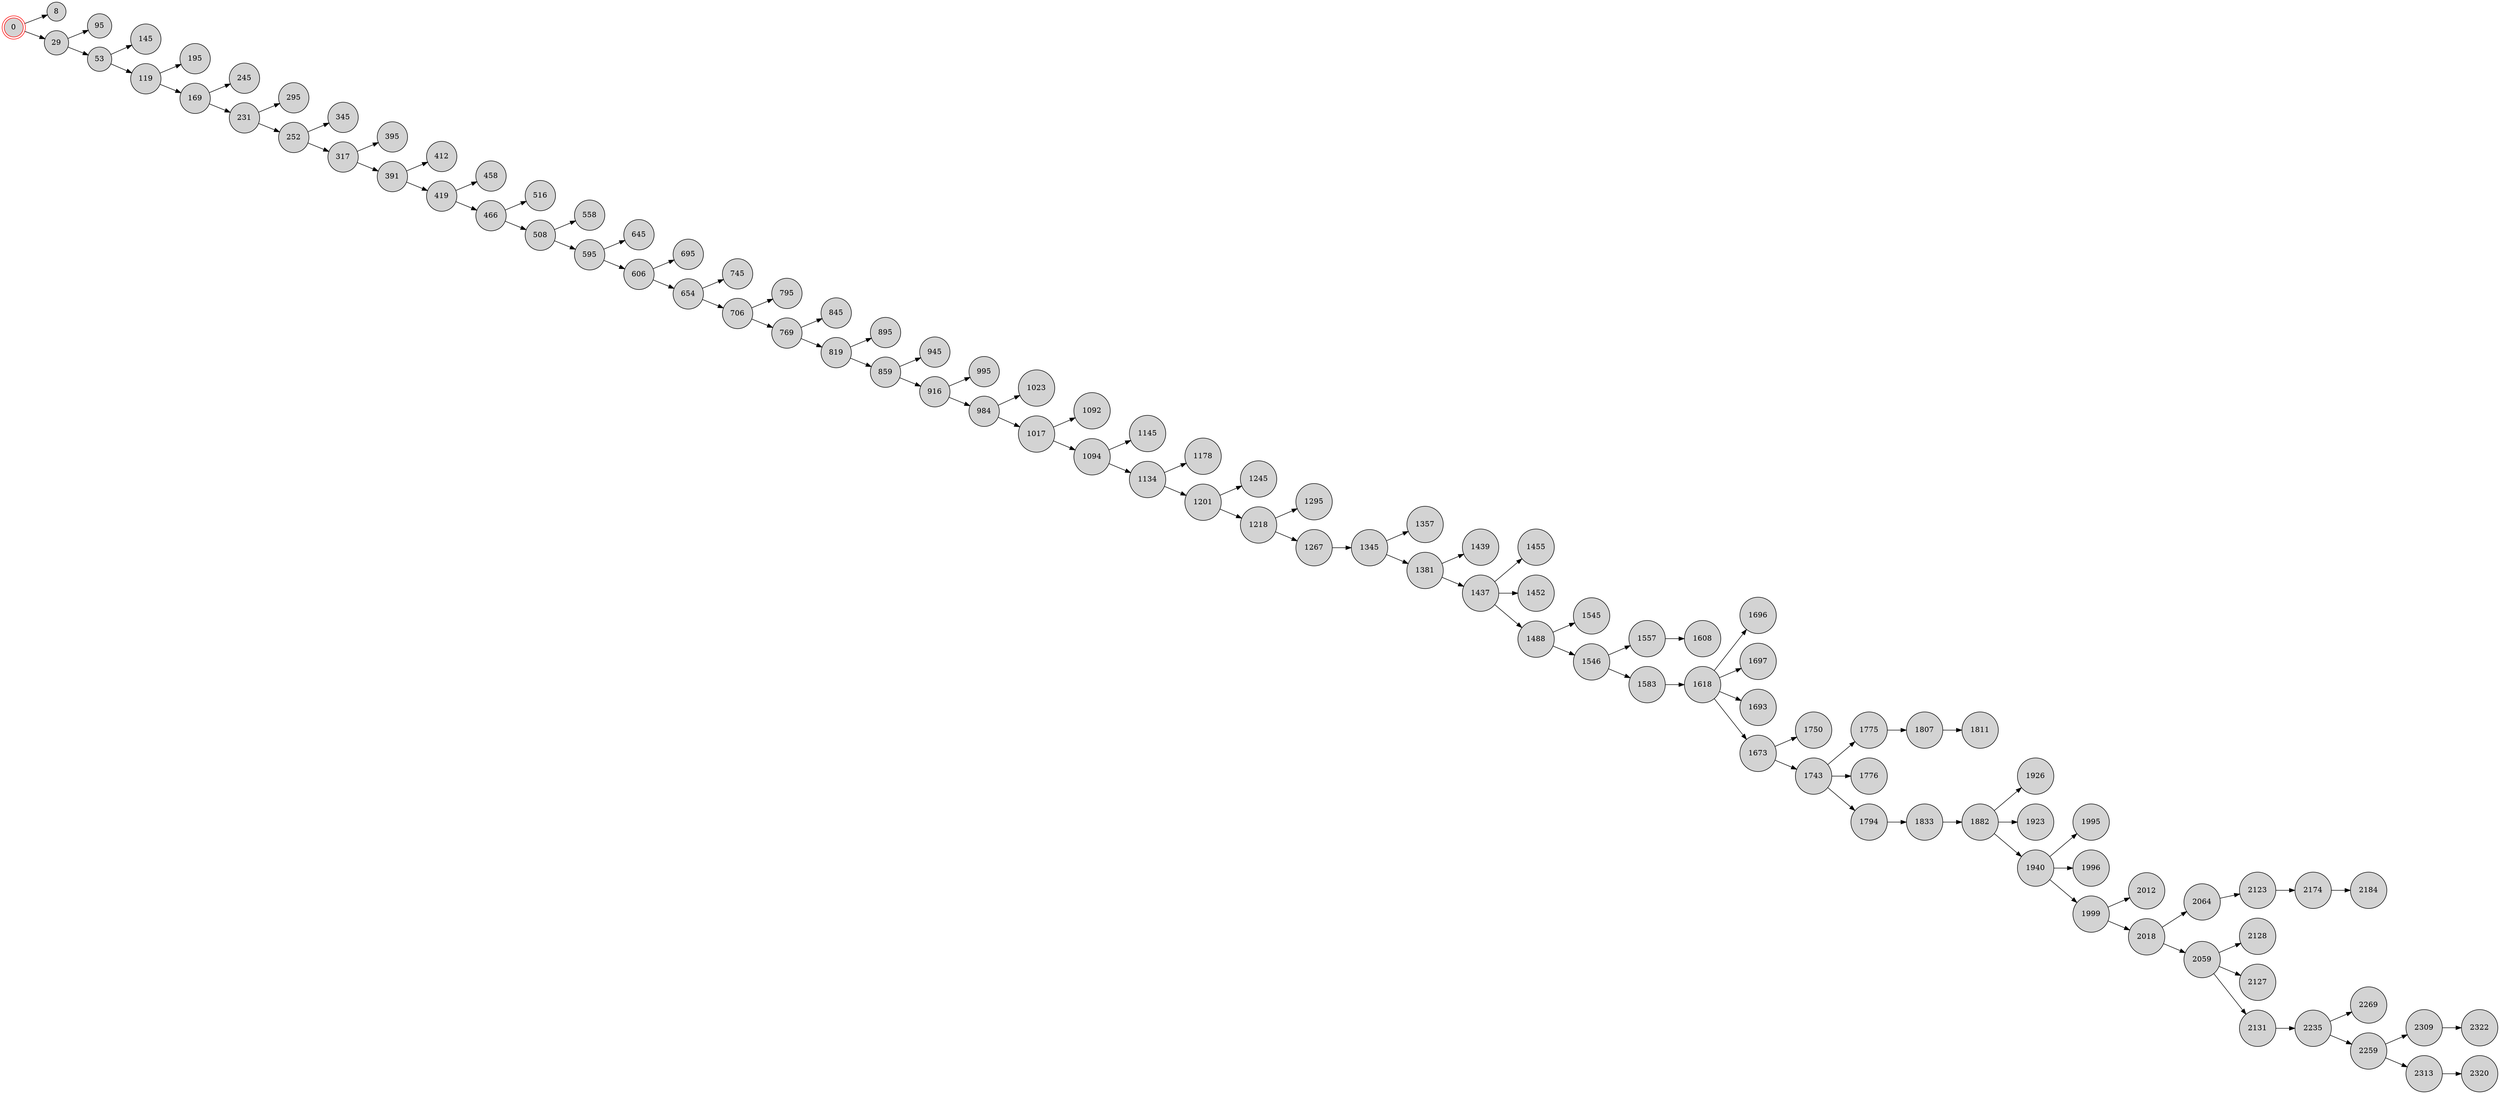 digraph BlockchainTree {
    rankdir=LR;
    node [shape=circle, style=filled, fillcolor=lightgray];

    0 [shape=doublecircle, color=red];
    0 -> 8;
    0 -> 29;
    29 -> 95;
    29 -> 53;
    53 -> 145;
    53 -> 119;
    119 -> 195;
    119 -> 169;
    169 -> 245;
    169 -> 231;
    231 -> 295;
    231 -> 252;
    252 -> 345;
    252 -> 317;
    317 -> 395;
    317 -> 391;
    391 -> 412;
    391 -> 419;
    419 -> 458;
    419 -> 466;
    466 -> 516;
    466 -> 508;
    508 -> 558;
    508 -> 595;
    595 -> 645;
    595 -> 606;
    606 -> 695;
    606 -> 654;
    654 -> 745;
    654 -> 706;
    706 -> 795;
    706 -> 769;
    769 -> 845;
    769 -> 819;
    819 -> 895;
    819 -> 859;
    859 -> 945;
    859 -> 916;
    916 -> 995;
    916 -> 984;
    984 -> 1023;
    984 -> 1017;
    1017 -> 1092;
    1017 -> 1094;
    1094 -> 1145;
    1094 -> 1134;
    1134 -> 1178;
    1134 -> 1201;
    1201 -> 1245;
    1201 -> 1218;
    1218 -> 1295;
    1218 -> 1267;
    1267 -> 1345;
    1345 -> 1357;
    1345 -> 1381;
    1381 -> 1439;
    1381 -> 1437;
    1437 -> 1455;
    1437 -> 1452;
    1437 -> 1488;
    1488 -> 1545;
    1488 -> 1546;
    1546 -> 1557;
    1557 -> 1608;
    1546 -> 1583;
    1583 -> 1618;
    1618 -> 1696;
    1618 -> 1697;
    1618 -> 1693;
    1618 -> 1673;
    1673 -> 1750;
    1673 -> 1743;
    1743 -> 1775;
    1775 -> 1807;
    1807 -> 1811;
    1743 -> 1776;
    1743 -> 1794;
    1794 -> 1833;
    1833 -> 1882;
    1882 -> 1926;
    1882 -> 1923;
    1882 -> 1940;
    1940 -> 1995;
    1940 -> 1996;
    1940 -> 1999;
    1999 -> 2012;
    1999 -> 2018;
    2018 -> 2064;
    2064 -> 2123;
    2018 -> 2059;
    2059 -> 2128;
    2123 -> 2174;
    2174 -> 2184;
    2059 -> 2127;
    2059 -> 2131;
    2131 -> 2235;
    2235 -> 2269;
    2235 -> 2259;
    2259 -> 2309;
    2259 -> 2313;
    2309 -> 2322;
    2313 -> 2320;
}

